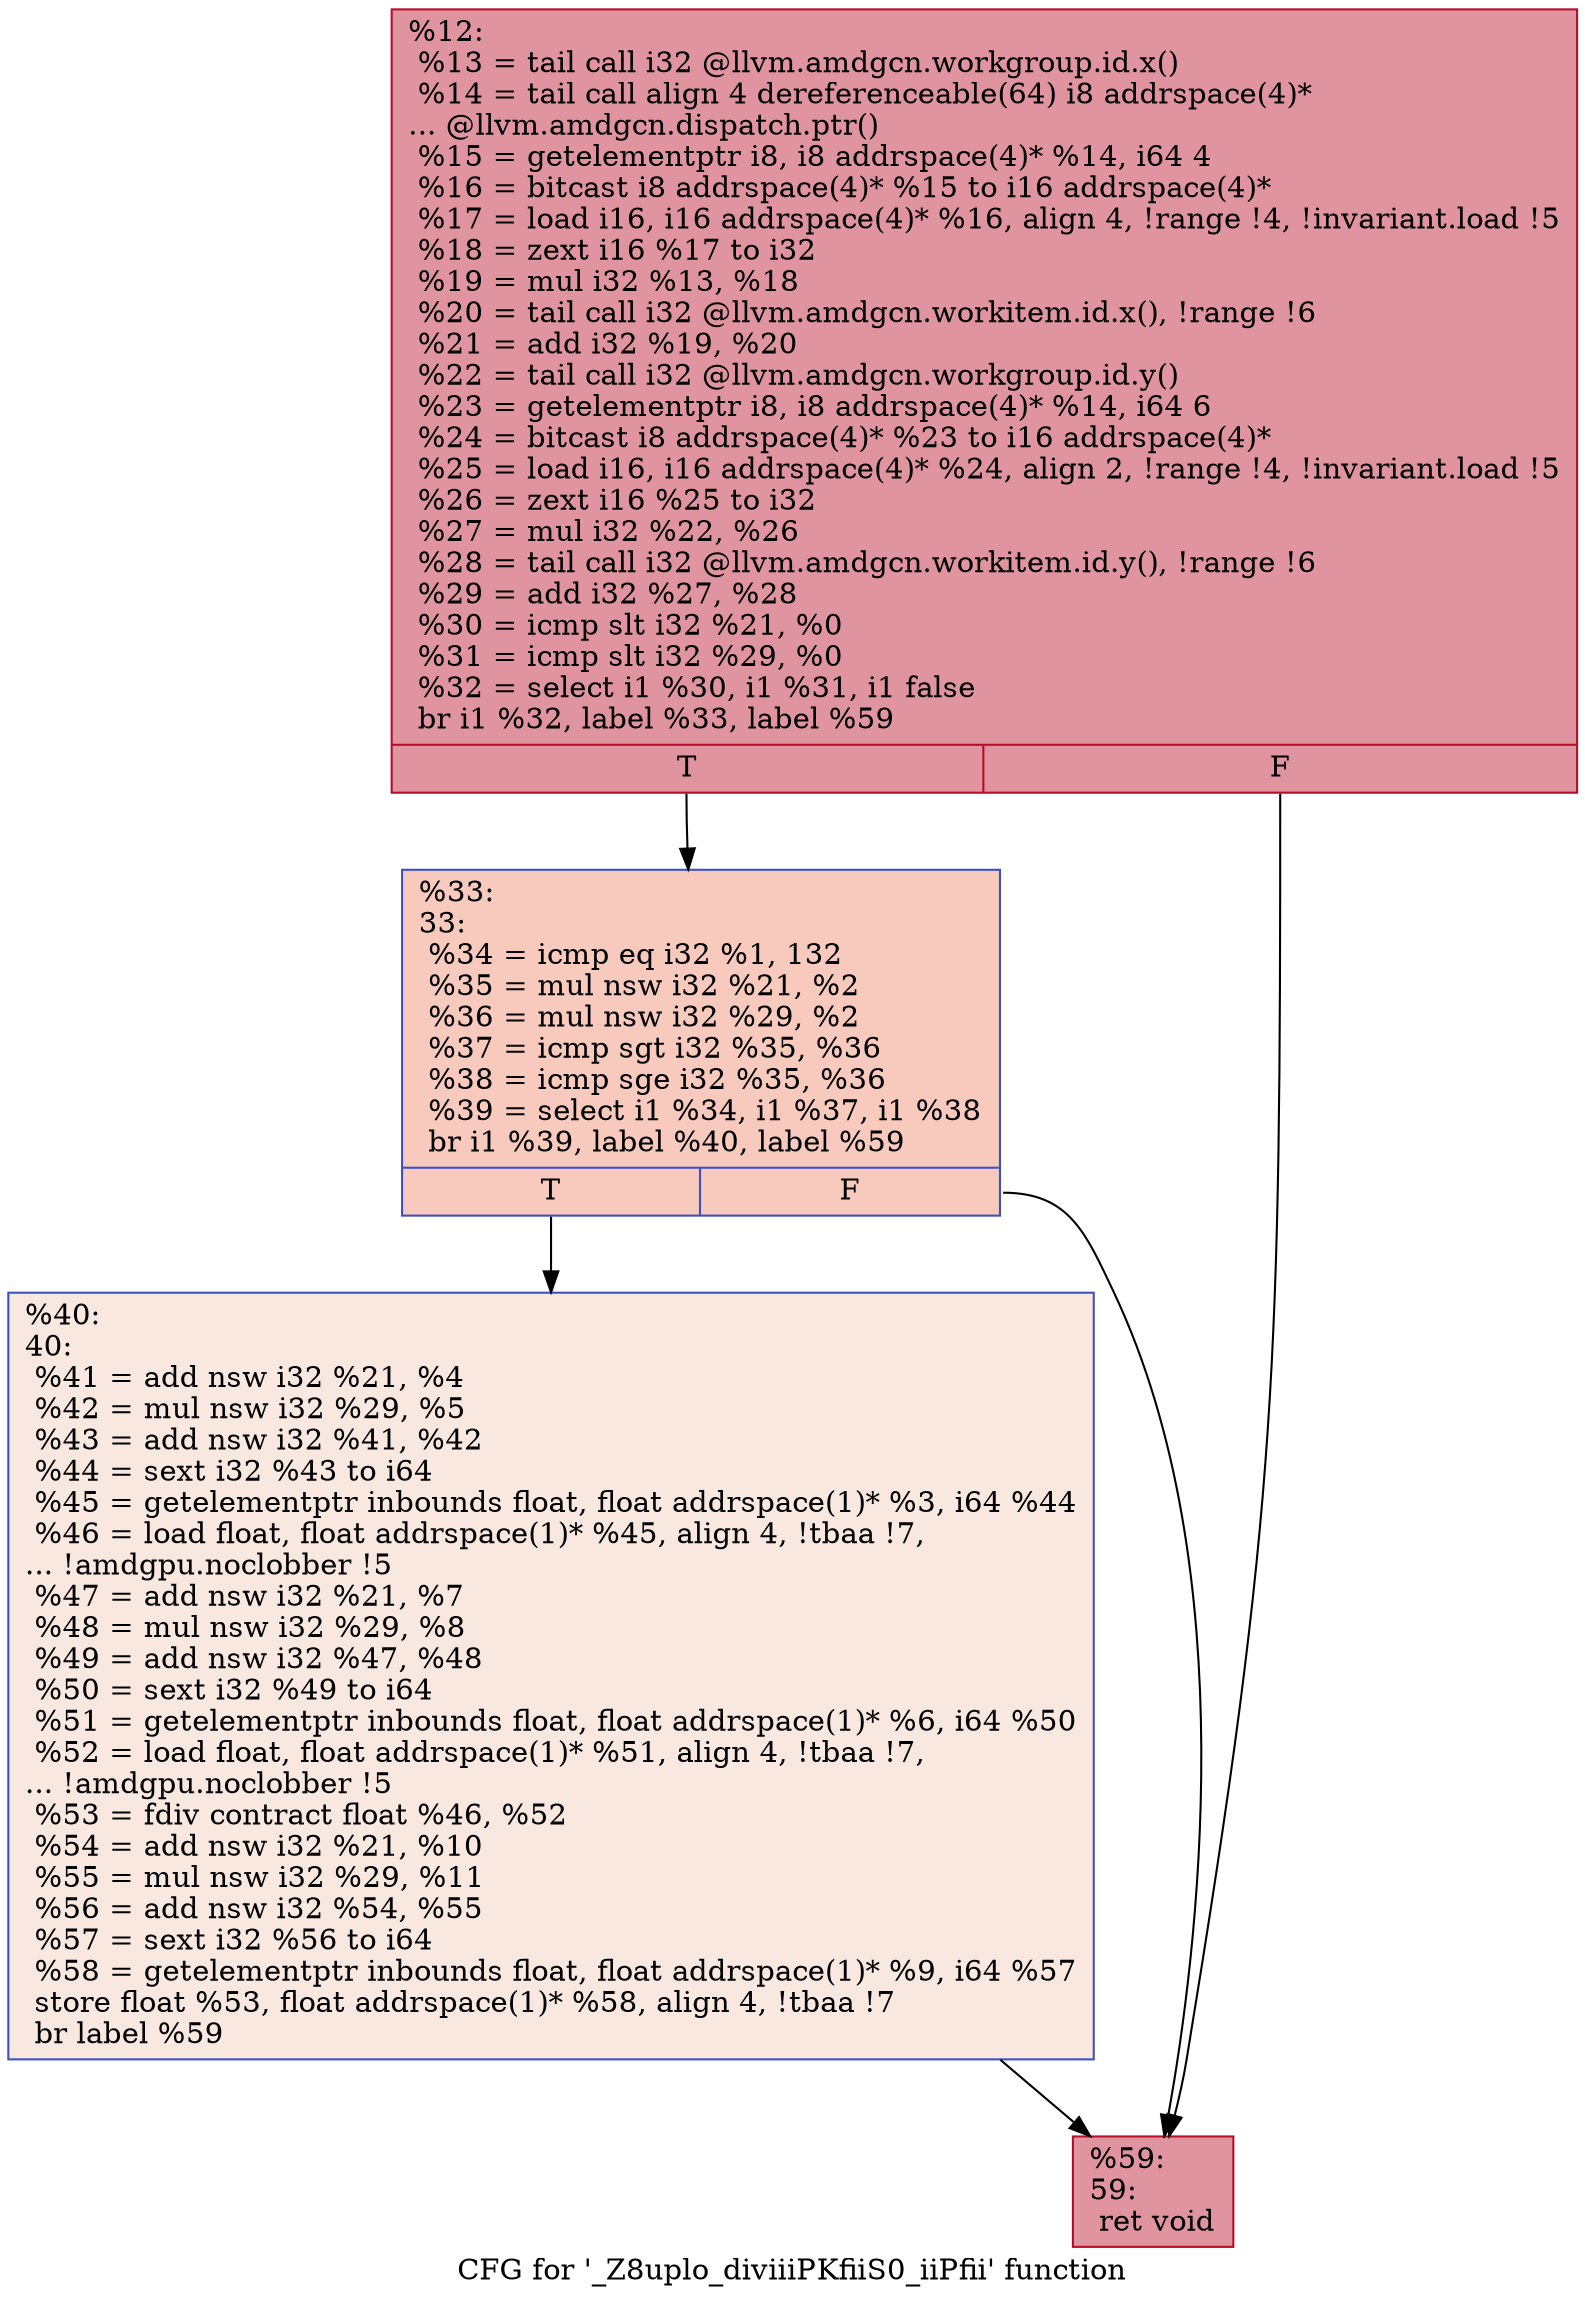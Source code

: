 digraph "CFG for '_Z8uplo_diviiiPKfiiS0_iiPfii' function" {
	label="CFG for '_Z8uplo_diviiiPKfiiS0_iiPfii' function";

	Node0x4d18c30 [shape=record,color="#b70d28ff", style=filled, fillcolor="#b70d2870",label="{%12:\l  %13 = tail call i32 @llvm.amdgcn.workgroup.id.x()\l  %14 = tail call align 4 dereferenceable(64) i8 addrspace(4)*\l... @llvm.amdgcn.dispatch.ptr()\l  %15 = getelementptr i8, i8 addrspace(4)* %14, i64 4\l  %16 = bitcast i8 addrspace(4)* %15 to i16 addrspace(4)*\l  %17 = load i16, i16 addrspace(4)* %16, align 4, !range !4, !invariant.load !5\l  %18 = zext i16 %17 to i32\l  %19 = mul i32 %13, %18\l  %20 = tail call i32 @llvm.amdgcn.workitem.id.x(), !range !6\l  %21 = add i32 %19, %20\l  %22 = tail call i32 @llvm.amdgcn.workgroup.id.y()\l  %23 = getelementptr i8, i8 addrspace(4)* %14, i64 6\l  %24 = bitcast i8 addrspace(4)* %23 to i16 addrspace(4)*\l  %25 = load i16, i16 addrspace(4)* %24, align 2, !range !4, !invariant.load !5\l  %26 = zext i16 %25 to i32\l  %27 = mul i32 %22, %26\l  %28 = tail call i32 @llvm.amdgcn.workitem.id.y(), !range !6\l  %29 = add i32 %27, %28\l  %30 = icmp slt i32 %21, %0\l  %31 = icmp slt i32 %29, %0\l  %32 = select i1 %30, i1 %31, i1 false\l  br i1 %32, label %33, label %59\l|{<s0>T|<s1>F}}"];
	Node0x4d18c30:s0 -> Node0x4d1a3d0;
	Node0x4d18c30:s1 -> Node0x4d1a460;
	Node0x4d1a3d0 [shape=record,color="#3d50c3ff", style=filled, fillcolor="#ef886b70",label="{%33:\l33:                                               \l  %34 = icmp eq i32 %1, 132\l  %35 = mul nsw i32 %21, %2\l  %36 = mul nsw i32 %29, %2\l  %37 = icmp sgt i32 %35, %36\l  %38 = icmp sge i32 %35, %36\l  %39 = select i1 %34, i1 %37, i1 %38\l  br i1 %39, label %40, label %59\l|{<s0>T|<s1>F}}"];
	Node0x4d1a3d0:s0 -> Node0x4d1d8f0;
	Node0x4d1a3d0:s1 -> Node0x4d1a460;
	Node0x4d1d8f0 [shape=record,color="#3d50c3ff", style=filled, fillcolor="#f1ccb870",label="{%40:\l40:                                               \l  %41 = add nsw i32 %21, %4\l  %42 = mul nsw i32 %29, %5\l  %43 = add nsw i32 %41, %42\l  %44 = sext i32 %43 to i64\l  %45 = getelementptr inbounds float, float addrspace(1)* %3, i64 %44\l  %46 = load float, float addrspace(1)* %45, align 4, !tbaa !7,\l... !amdgpu.noclobber !5\l  %47 = add nsw i32 %21, %7\l  %48 = mul nsw i32 %29, %8\l  %49 = add nsw i32 %47, %48\l  %50 = sext i32 %49 to i64\l  %51 = getelementptr inbounds float, float addrspace(1)* %6, i64 %50\l  %52 = load float, float addrspace(1)* %51, align 4, !tbaa !7,\l... !amdgpu.noclobber !5\l  %53 = fdiv contract float %46, %52\l  %54 = add nsw i32 %21, %10\l  %55 = mul nsw i32 %29, %11\l  %56 = add nsw i32 %54, %55\l  %57 = sext i32 %56 to i64\l  %58 = getelementptr inbounds float, float addrspace(1)* %9, i64 %57\l  store float %53, float addrspace(1)* %58, align 4, !tbaa !7\l  br label %59\l}"];
	Node0x4d1d8f0 -> Node0x4d1a460;
	Node0x4d1a460 [shape=record,color="#b70d28ff", style=filled, fillcolor="#b70d2870",label="{%59:\l59:                                               \l  ret void\l}"];
}
